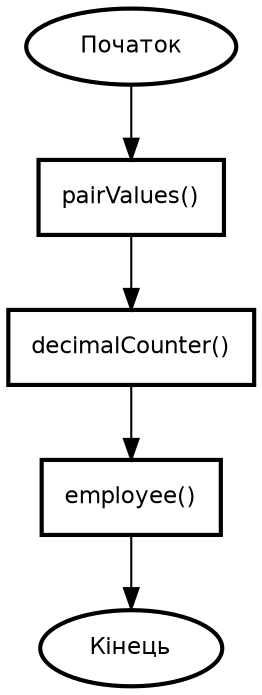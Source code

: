 digraph main_flow {
    rankdir=TB;
    node [shape=box, style="solid,bold", fontname="DejaVu Sans", fontsize=11, margin="0.15,0.1"];

    // main()
    m_start [shape=oval, label="Початок"];
    m_pv    [label="pairValues()"];
    m_dc    [label="decimalCounter()"];
    m_emp   [label="employee()"];
    m_end   [shape=oval, label="Кінець"];

    m_start -> m_pv -> m_dc -> m_emp -> m_end;
}
